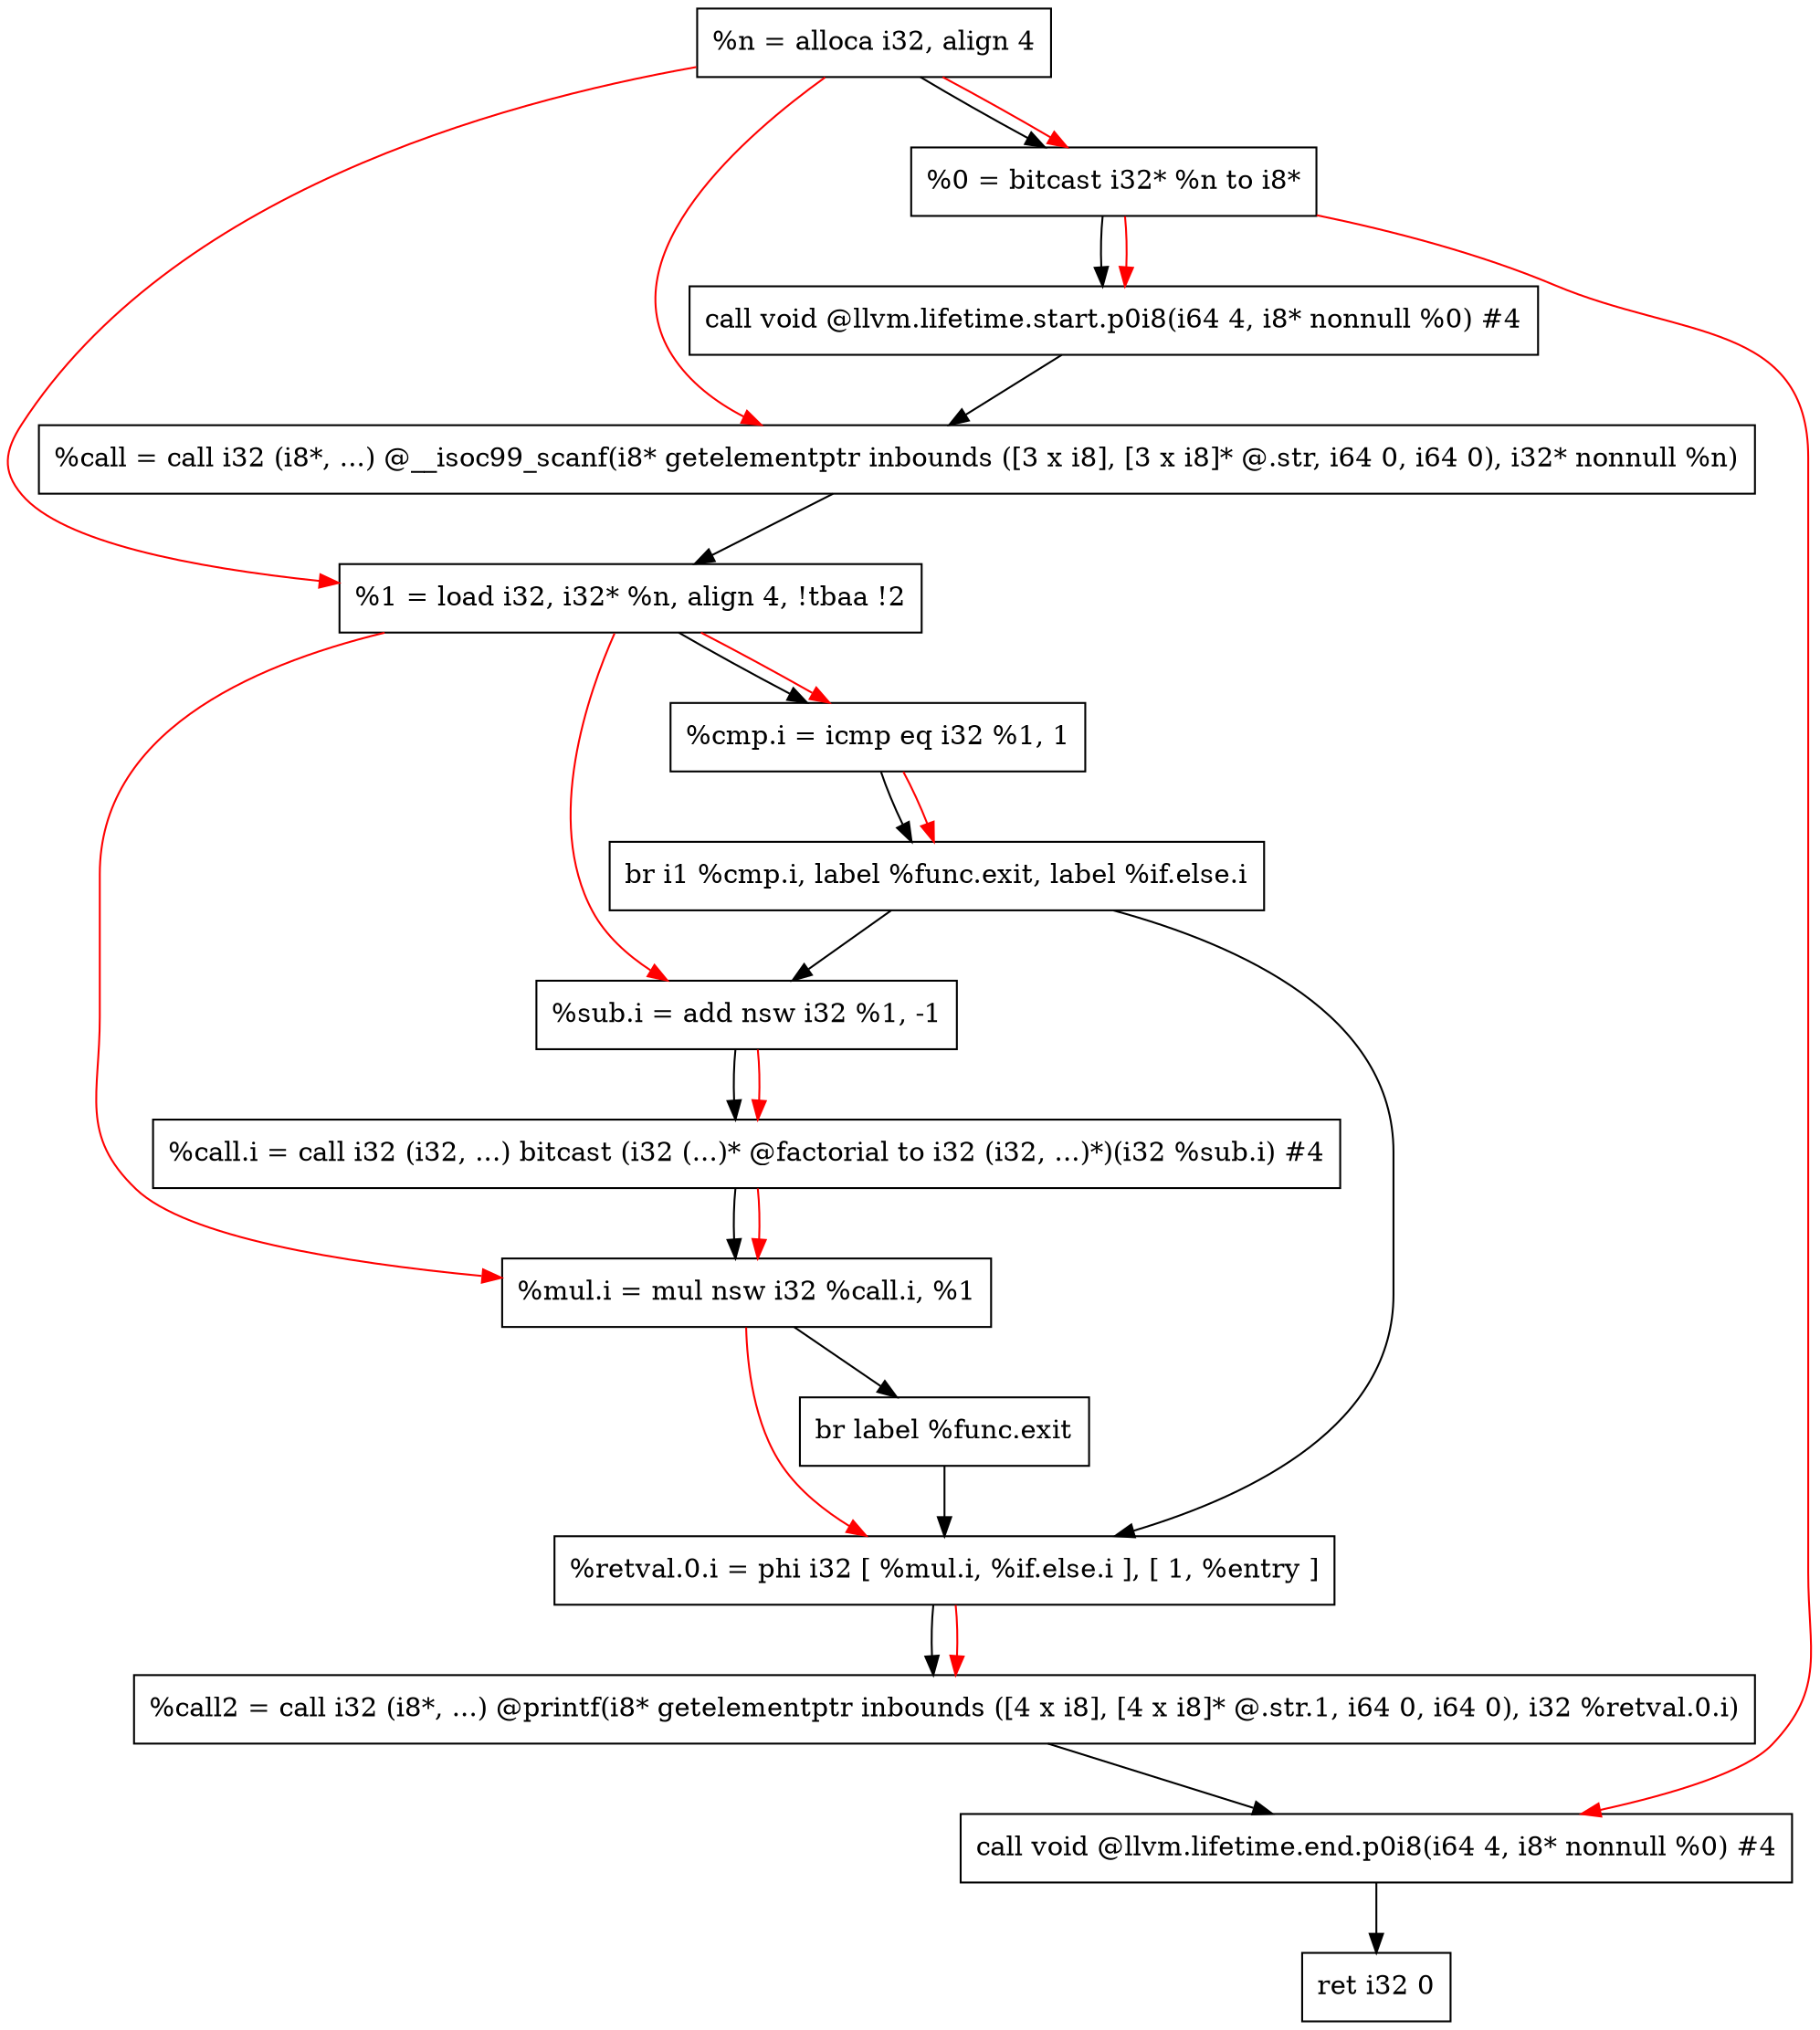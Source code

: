 digraph "CDFG for'main' function" {
	Node0x55f77f932f78[shape=record, label="  %n = alloca i32, align 4"];
	Node0x55f77f9338b8[shape=record, label="  %0 = bitcast i32* %n to i8*"];
	Node0x55f77f933d18[shape=record, label="  call void @llvm.lifetime.start.p0i8(i64 4, i8* nonnull %0) #4"];
	Node0x55f77f933f68[shape=record, label="  %call = call i32 (i8*, ...) @__isoc99_scanf(i8* getelementptr inbounds ([3 x i8], [3 x i8]* @.str, i64 0, i64 0), i32* nonnull %n)"];
	Node0x55f77f934028[shape=record, label="  %1 = load i32, i32* %n, align 4, !tbaa !2"];
	Node0x55f77f934f70[shape=record, label="  %cmp.i = icmp eq i32 %1, 1"];
	Node0x55f77f9351b8[shape=record, label="  br i1 %cmp.i, label %func.exit, label %if.else.i"];
	Node0x55f77f935230[shape=record, label="  %sub.i = add nsw i32 %1, -1"];
	Node0x55f77f9352e0[shape=record, label="  %call.i = call i32 (i32, ...) bitcast (i32 (...)* @factorial to i32 (i32, ...)*)(i32 %sub.i) #4"];
	Node0x55f77f9353d0[shape=record, label="  %mul.i = mul nsw i32 %call.i, %1"];
	Node0x55f77f935128[shape=record, label="  br label %func.exit"];
	Node0x55f77f935438[shape=record, label="  %retval.0.i = phi i32 [ %mul.i, %if.else.i ], [ 1, %entry ]"];
	Node0x55f77f9356a8[shape=record, label="  %call2 = call i32 (i8*, ...) @printf(i8* getelementptr inbounds ([4 x i8], [4 x i8]* @.str.1, i64 0, i64 0), i32 %retval.0.i)"];
	Node0x55f77f935998[shape=record, label="  call void @llvm.lifetime.end.p0i8(i64 4, i8* nonnull %0) #4"];
	Node0x55f77f935a58[shape=record, label="  ret i32 0"];
	Node0x55f77f932f78 -> Node0x55f77f9338b8
	Node0x55f77f9338b8 -> Node0x55f77f933d18
	Node0x55f77f933d18 -> Node0x55f77f933f68
	Node0x55f77f933f68 -> Node0x55f77f934028
	Node0x55f77f934028 -> Node0x55f77f934f70
	Node0x55f77f934f70 -> Node0x55f77f9351b8
	Node0x55f77f9351b8 -> Node0x55f77f935438
	Node0x55f77f9351b8 -> Node0x55f77f935230
	Node0x55f77f935230 -> Node0x55f77f9352e0
	Node0x55f77f9352e0 -> Node0x55f77f9353d0
	Node0x55f77f9353d0 -> Node0x55f77f935128
	Node0x55f77f935128 -> Node0x55f77f935438
	Node0x55f77f935438 -> Node0x55f77f9356a8
	Node0x55f77f9356a8 -> Node0x55f77f935998
	Node0x55f77f935998 -> Node0x55f77f935a58
edge [color=red]
	Node0x55f77f932f78 -> Node0x55f77f9338b8
	Node0x55f77f9338b8 -> Node0x55f77f933d18
	Node0x55f77f932f78 -> Node0x55f77f933f68
	Node0x55f77f932f78 -> Node0x55f77f934028
	Node0x55f77f934028 -> Node0x55f77f934f70
	Node0x55f77f934f70 -> Node0x55f77f9351b8
	Node0x55f77f934028 -> Node0x55f77f935230
	Node0x55f77f935230 -> Node0x55f77f9352e0
	Node0x55f77f9352e0 -> Node0x55f77f9353d0
	Node0x55f77f934028 -> Node0x55f77f9353d0
	Node0x55f77f9353d0 -> Node0x55f77f935438
	Node0x55f77f935438 -> Node0x55f77f9356a8
	Node0x55f77f9338b8 -> Node0x55f77f935998
}
